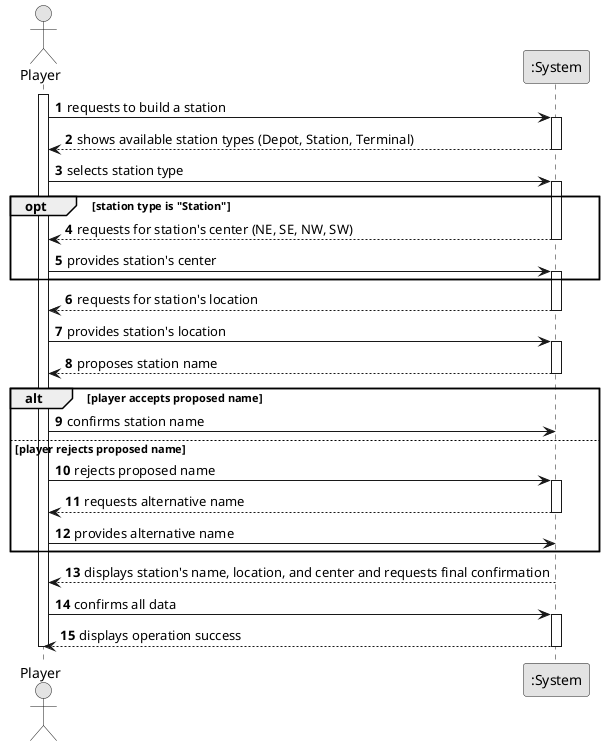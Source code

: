 @startuml
     skinparam monochrome true
     skinparam packageStyle rectangle
     skinparam shadowing false

     autonumber

     actor "Player" as Player
     participant ":System" as System

     activate Player

         Player -> System : requests to build a station
         activate System

             System --> Player : shows available station types (Depot, Station, Terminal)
         deactivate System

         Player -> System : selects station type
         activate System

             opt station type is "Station"
                 System --> Player : requests for station's center (NE, SE, NW, SW)
                 deactivate System

                 Player -> System : provides station's center
                 activate System
             end

             System --> Player : requests for station's location
         deactivate System

         Player -> System : provides station's location
         activate System

             System --> Player : proposes station name
         deactivate System

         alt player accepts proposed name
             Player -> System : confirms station name
         else player rejects proposed name
             Player -> System : rejects proposed name
             activate System

                 System --> Player : requests alternative name
             deactivate System

             Player -> System : provides alternative name
         end

         activate System

             System --> Player : displays station's name, location, and center and requests final confirmation
         deactivate System

         Player -> System : confirms all data
         activate System

             System --> Player : displays operation success
         deactivate System

     deactivate Player
     @enduml